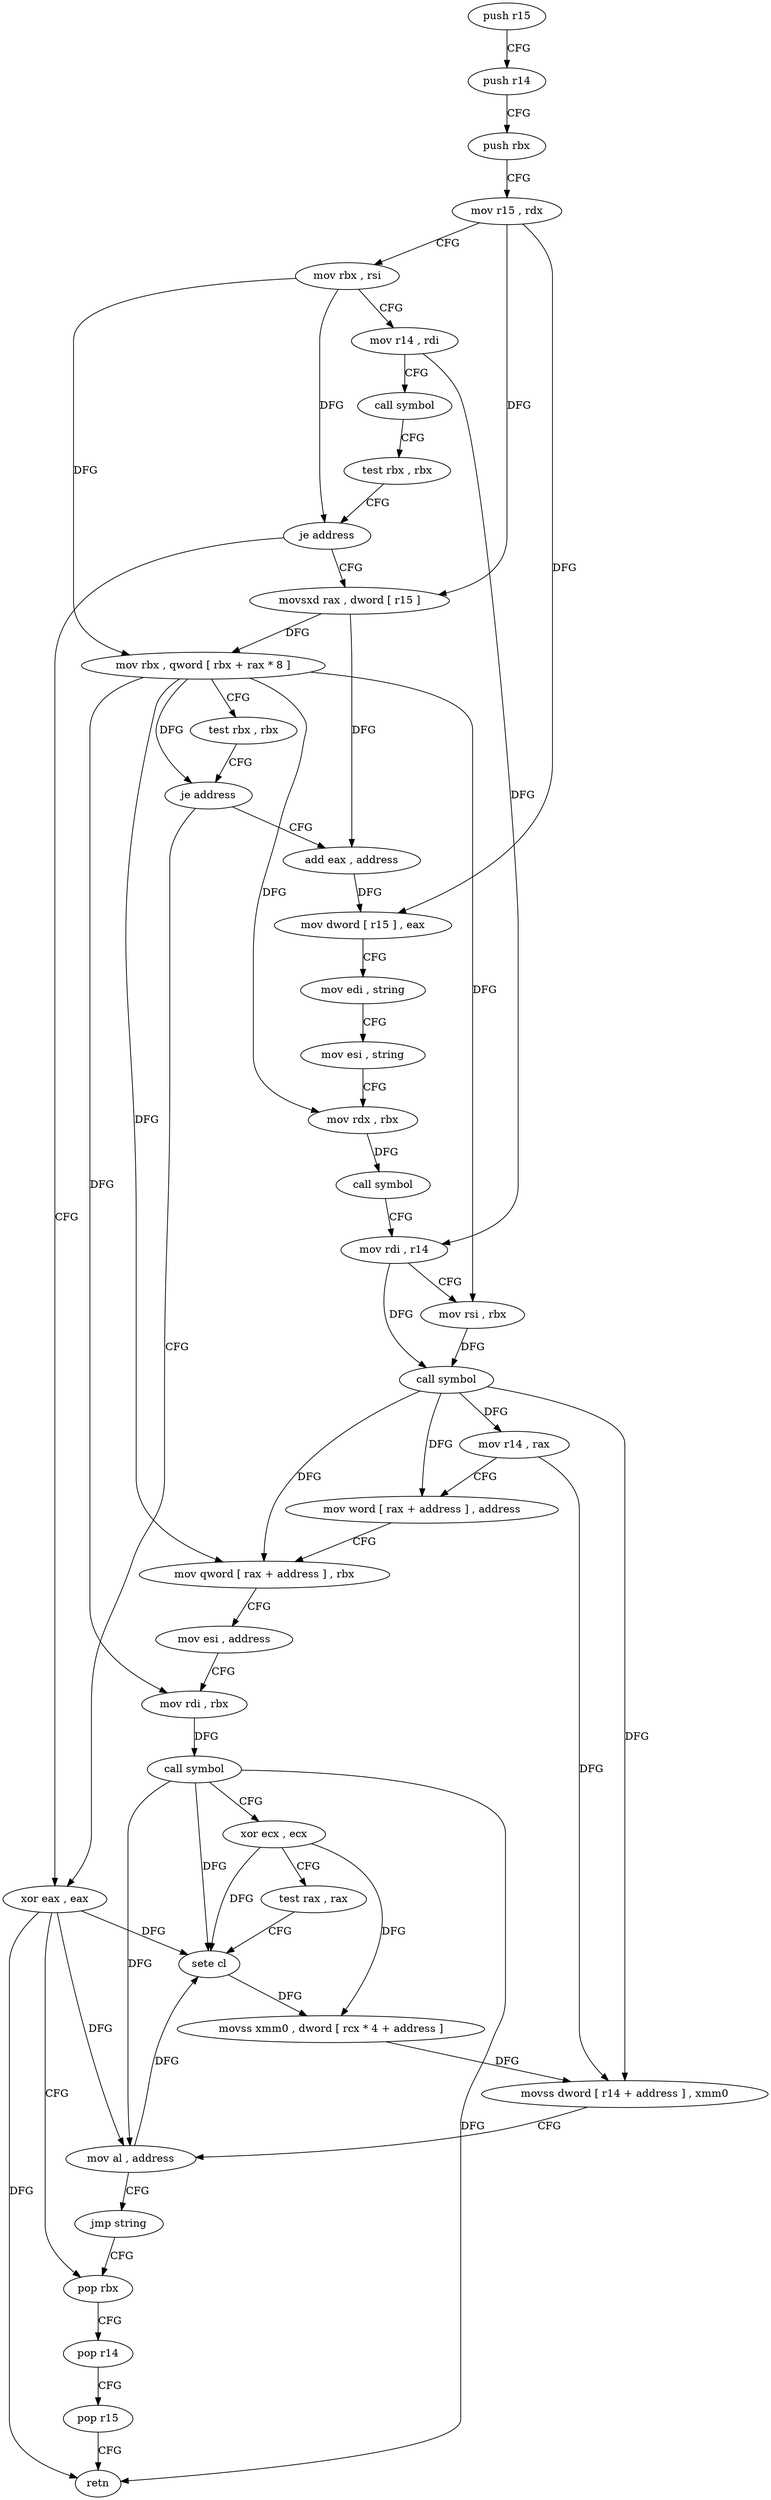digraph "func" {
"4245744" [label = "push r15" ]
"4245746" [label = "push r14" ]
"4245748" [label = "push rbx" ]
"4245749" [label = "mov r15 , rdx" ]
"4245752" [label = "mov rbx , rsi" ]
"4245755" [label = "mov r14 , rdi" ]
"4245758" [label = "call symbol" ]
"4245763" [label = "test rbx , rbx" ]
"4245766" [label = "je address" ]
"4245868" [label = "xor eax , eax" ]
"4245768" [label = "movsxd rax , dword [ r15 ]" ]
"4245870" [label = "pop rbx" ]
"4245771" [label = "mov rbx , qword [ rbx + rax * 8 ]" ]
"4245775" [label = "test rbx , rbx" ]
"4245778" [label = "je address" ]
"4245780" [label = "add eax , address" ]
"4245783" [label = "mov dword [ r15 ] , eax" ]
"4245786" [label = "mov edi , string" ]
"4245791" [label = "mov esi , string" ]
"4245796" [label = "mov rdx , rbx" ]
"4245799" [label = "call symbol" ]
"4245804" [label = "mov rdi , r14" ]
"4245807" [label = "mov rsi , rbx" ]
"4245810" [label = "call symbol" ]
"4245815" [label = "mov r14 , rax" ]
"4245818" [label = "mov word [ rax + address ] , address" ]
"4245824" [label = "mov qword [ rax + address ] , rbx" ]
"4245828" [label = "mov esi , address" ]
"4245833" [label = "mov rdi , rbx" ]
"4245836" [label = "call symbol" ]
"4245841" [label = "xor ecx , ecx" ]
"4245843" [label = "test rax , rax" ]
"4245846" [label = "sete cl" ]
"4245849" [label = "movss xmm0 , dword [ rcx * 4 + address ]" ]
"4245858" [label = "movss dword [ r14 + address ] , xmm0" ]
"4245864" [label = "mov al , address" ]
"4245866" [label = "jmp string" ]
"4245871" [label = "pop r14" ]
"4245873" [label = "pop r15" ]
"4245875" [label = "retn" ]
"4245744" -> "4245746" [ label = "CFG" ]
"4245746" -> "4245748" [ label = "CFG" ]
"4245748" -> "4245749" [ label = "CFG" ]
"4245749" -> "4245752" [ label = "CFG" ]
"4245749" -> "4245768" [ label = "DFG" ]
"4245749" -> "4245783" [ label = "DFG" ]
"4245752" -> "4245755" [ label = "CFG" ]
"4245752" -> "4245766" [ label = "DFG" ]
"4245752" -> "4245771" [ label = "DFG" ]
"4245755" -> "4245758" [ label = "CFG" ]
"4245755" -> "4245804" [ label = "DFG" ]
"4245758" -> "4245763" [ label = "CFG" ]
"4245763" -> "4245766" [ label = "CFG" ]
"4245766" -> "4245868" [ label = "CFG" ]
"4245766" -> "4245768" [ label = "CFG" ]
"4245868" -> "4245870" [ label = "CFG" ]
"4245868" -> "4245875" [ label = "DFG" ]
"4245868" -> "4245846" [ label = "DFG" ]
"4245868" -> "4245864" [ label = "DFG" ]
"4245768" -> "4245771" [ label = "DFG" ]
"4245768" -> "4245780" [ label = "DFG" ]
"4245870" -> "4245871" [ label = "CFG" ]
"4245771" -> "4245775" [ label = "CFG" ]
"4245771" -> "4245778" [ label = "DFG" ]
"4245771" -> "4245796" [ label = "DFG" ]
"4245771" -> "4245807" [ label = "DFG" ]
"4245771" -> "4245824" [ label = "DFG" ]
"4245771" -> "4245833" [ label = "DFG" ]
"4245775" -> "4245778" [ label = "CFG" ]
"4245778" -> "4245868" [ label = "CFG" ]
"4245778" -> "4245780" [ label = "CFG" ]
"4245780" -> "4245783" [ label = "DFG" ]
"4245783" -> "4245786" [ label = "CFG" ]
"4245786" -> "4245791" [ label = "CFG" ]
"4245791" -> "4245796" [ label = "CFG" ]
"4245796" -> "4245799" [ label = "DFG" ]
"4245799" -> "4245804" [ label = "CFG" ]
"4245804" -> "4245807" [ label = "CFG" ]
"4245804" -> "4245810" [ label = "DFG" ]
"4245807" -> "4245810" [ label = "DFG" ]
"4245810" -> "4245815" [ label = "DFG" ]
"4245810" -> "4245818" [ label = "DFG" ]
"4245810" -> "4245824" [ label = "DFG" ]
"4245810" -> "4245858" [ label = "DFG" ]
"4245815" -> "4245818" [ label = "CFG" ]
"4245815" -> "4245858" [ label = "DFG" ]
"4245818" -> "4245824" [ label = "CFG" ]
"4245824" -> "4245828" [ label = "CFG" ]
"4245828" -> "4245833" [ label = "CFG" ]
"4245833" -> "4245836" [ label = "DFG" ]
"4245836" -> "4245841" [ label = "CFG" ]
"4245836" -> "4245875" [ label = "DFG" ]
"4245836" -> "4245846" [ label = "DFG" ]
"4245836" -> "4245864" [ label = "DFG" ]
"4245841" -> "4245843" [ label = "CFG" ]
"4245841" -> "4245846" [ label = "DFG" ]
"4245841" -> "4245849" [ label = "DFG" ]
"4245843" -> "4245846" [ label = "CFG" ]
"4245846" -> "4245849" [ label = "DFG" ]
"4245849" -> "4245858" [ label = "DFG" ]
"4245858" -> "4245864" [ label = "CFG" ]
"4245864" -> "4245866" [ label = "CFG" ]
"4245864" -> "4245846" [ label = "DFG" ]
"4245866" -> "4245870" [ label = "CFG" ]
"4245871" -> "4245873" [ label = "CFG" ]
"4245873" -> "4245875" [ label = "CFG" ]
}
